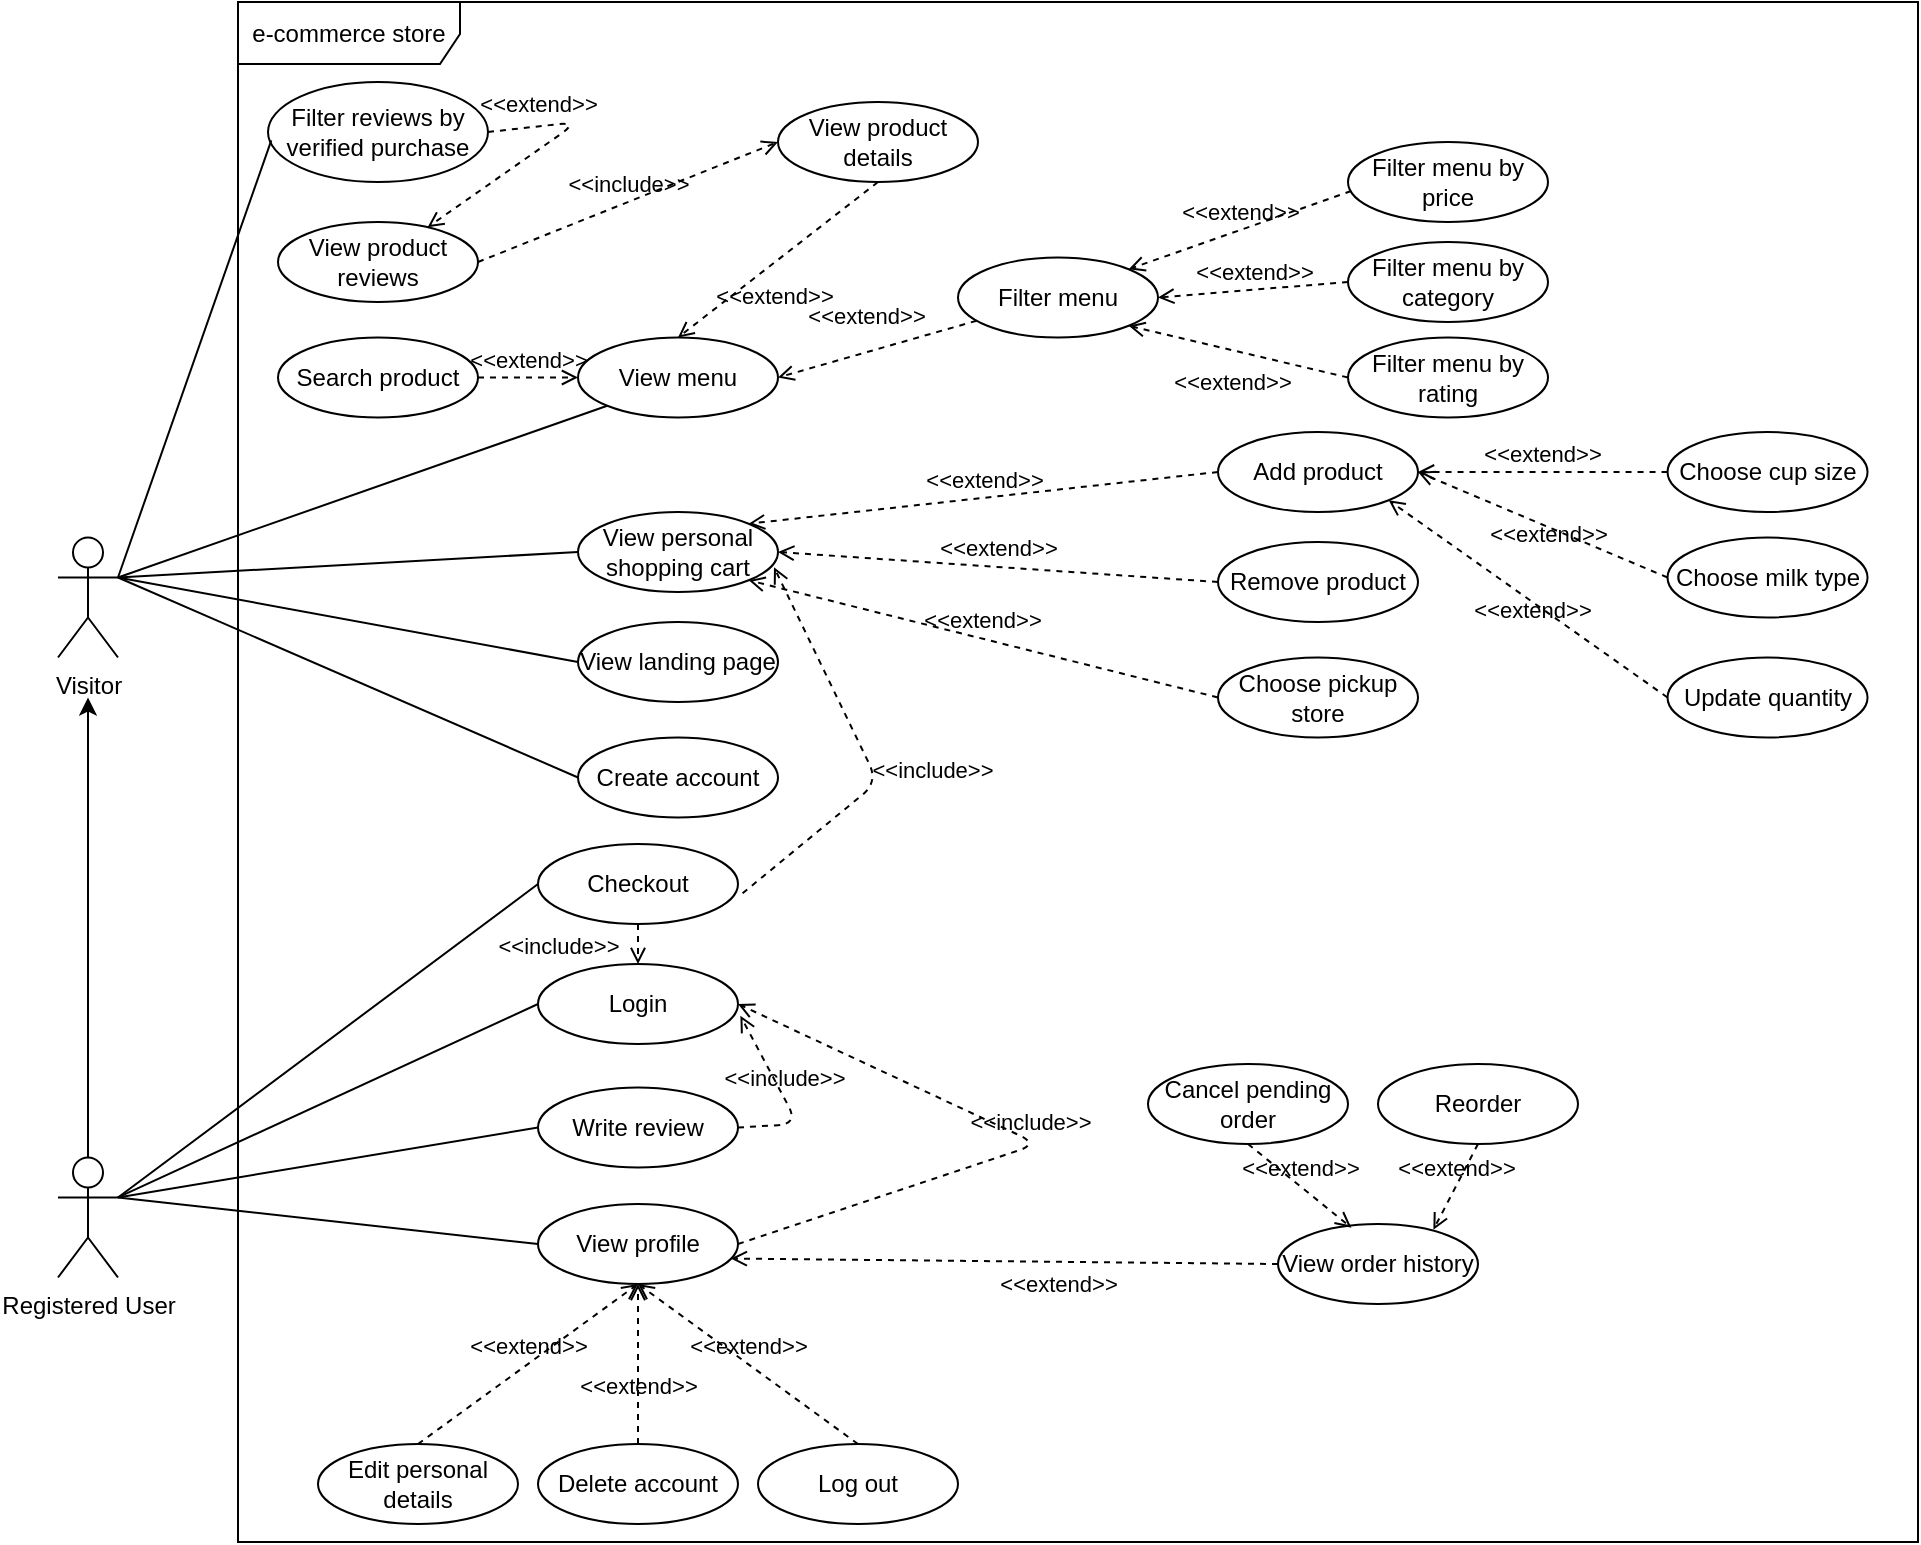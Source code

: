 <mxfile>
    <diagram id="r7dJbAfV3GpIy4L5jjtw" name="e-commerce store">
        <mxGraphModel dx="1486" dy="977" grid="1" gridSize="10" guides="1" tooltips="1" connect="1" arrows="1" fold="1" page="1" pageScale="1" pageWidth="1169" pageHeight="827" math="0" shadow="0">
            <root>
                <mxCell id="0"/>
                <mxCell id="1" parent="0"/>
                <mxCell id="3" value="Visitor" style="shape=umlActor;verticalLabelPosition=bottom;verticalAlign=top;html=1;" parent="1" vertex="1">
                    <mxGeometry x="90" y="287.75" width="30" height="60" as="geometry"/>
                </mxCell>
                <mxCell id="9" style="edgeStyle=none;html=1;" parent="1" source="4" edge="1">
                    <mxGeometry relative="1" as="geometry">
                        <mxPoint x="105" y="367.75" as="targetPoint"/>
                    </mxGeometry>
                </mxCell>
                <mxCell id="4" value="Registered User" style="shape=umlActor;verticalLabelPosition=bottom;verticalAlign=top;html=1;" parent="1" vertex="1">
                    <mxGeometry x="90" y="597.75" width="30" height="60" as="geometry"/>
                </mxCell>
                <mxCell id="14" value="View order history" style="ellipse;whiteSpace=wrap;html=1;" parent="1" vertex="1">
                    <mxGeometry x="700" y="631" width="100" height="40" as="geometry"/>
                </mxCell>
                <mxCell id="18" value="Write review" style="ellipse;whiteSpace=wrap;html=1;" parent="1" vertex="1">
                    <mxGeometry x="330" y="562.75" width="100" height="40" as="geometry"/>
                </mxCell>
                <mxCell id="23" value="Login" style="ellipse;whiteSpace=wrap;html=1;align=center;" parent="1" vertex="1">
                    <mxGeometry x="330" y="501" width="100" height="40" as="geometry"/>
                </mxCell>
                <mxCell id="29" value="View landing page" style="ellipse;whiteSpace=wrap;html=1;align=center;" parent="1" vertex="1">
                    <mxGeometry x="350" y="330" width="100" height="40" as="geometry"/>
                </mxCell>
                <mxCell id="30" value="" style="endArrow=none;html=1;rounded=0;exitX=0;exitY=0.5;exitDx=0;exitDy=0;entryX=1;entryY=0.333;entryDx=0;entryDy=0;entryPerimeter=0;" parent="1" source="29" target="3" edge="1">
                    <mxGeometry relative="1" as="geometry">
                        <mxPoint x="652.5" y="359.25" as="sourcePoint"/>
                        <mxPoint x="120" y="310" as="targetPoint"/>
                    </mxGeometry>
                </mxCell>
                <mxCell id="31" value="View product reviews" style="ellipse;whiteSpace=wrap;html=1;" parent="1" vertex="1">
                    <mxGeometry x="200" y="130" width="100" height="40" as="geometry"/>
                </mxCell>
                <mxCell id="33" value="Create account" style="ellipse;whiteSpace=wrap;html=1;" parent="1" vertex="1">
                    <mxGeometry x="350" y="387.75" width="100" height="40" as="geometry"/>
                </mxCell>
                <mxCell id="34" value="" style="endArrow=none;html=1;rounded=0;exitX=0;exitY=0.5;exitDx=0;exitDy=0;entryX=1;entryY=0.333;entryDx=0;entryDy=0;entryPerimeter=0;" parent="1" source="33" target="3" edge="1">
                    <mxGeometry relative="1" as="geometry">
                        <mxPoint x="652.5" y="359.25" as="sourcePoint"/>
                        <mxPoint x="170" y="307.75" as="targetPoint"/>
                    </mxGeometry>
                </mxCell>
                <mxCell id="38" value="View profile" style="ellipse;whiteSpace=wrap;html=1;" parent="1" vertex="1">
                    <mxGeometry x="330" y="621" width="100" height="40" as="geometry"/>
                </mxCell>
                <mxCell id="42" value="Filter menu" style="ellipse;whiteSpace=wrap;html=1;align=center;" parent="1" vertex="1">
                    <mxGeometry x="540" y="147.75" width="100" height="40" as="geometry"/>
                </mxCell>
                <mxCell id="43" value="&amp;lt;&amp;lt;extend&amp;gt;&amp;gt;" style="html=1;verticalAlign=bottom;labelBackgroundColor=none;endArrow=open;endFill=0;dashed=1;entryX=1;entryY=0.5;entryDx=0;entryDy=0;" parent="1" source="42" target="44" edge="1">
                    <mxGeometry x="0.068" y="-9" width="160" relative="1" as="geometry">
                        <mxPoint x="600" y="242.25" as="sourcePoint"/>
                        <mxPoint x="750" y="212.25" as="targetPoint"/>
                        <mxPoint as="offset"/>
                    </mxGeometry>
                </mxCell>
                <mxCell id="44" value="View menu" style="ellipse;whiteSpace=wrap;html=1;align=center;" parent="1" vertex="1">
                    <mxGeometry x="350" y="187.75" width="100" height="40" as="geometry"/>
                </mxCell>
                <mxCell id="45" value="Add product" style="ellipse;whiteSpace=wrap;html=1;align=center;" parent="1" vertex="1">
                    <mxGeometry x="670" y="235" width="100" height="40" as="geometry"/>
                </mxCell>
                <mxCell id="50" value="Choose cup size" style="ellipse;whiteSpace=wrap;html=1;align=center;" parent="1" vertex="1">
                    <mxGeometry x="894.77" y="235" width="100" height="40" as="geometry"/>
                </mxCell>
                <mxCell id="51" value="&amp;lt;&amp;lt;extend&amp;gt;&amp;gt;" style="html=1;verticalAlign=bottom;labelBackgroundColor=none;endArrow=open;endFill=0;dashed=1;entryX=1;entryY=0.5;entryDx=0;entryDy=0;exitX=0;exitY=0.5;exitDx=0;exitDy=0;" parent="1" source="50" target="45" edge="1">
                    <mxGeometry width="160" relative="1" as="geometry">
                        <mxPoint x="904.77" y="215" as="sourcePoint"/>
                        <mxPoint x="814.77" y="215" as="targetPoint"/>
                    </mxGeometry>
                </mxCell>
                <mxCell id="52" value="Filter reviews by verified purchase" style="ellipse;whiteSpace=wrap;html=1;align=center;" parent="1" vertex="1">
                    <mxGeometry x="195" y="60" width="110" height="50" as="geometry"/>
                </mxCell>
                <mxCell id="65" value="&amp;lt;&amp;lt;extend&amp;gt;&amp;gt;" style="html=1;verticalAlign=bottom;labelBackgroundColor=none;endArrow=open;endFill=0;dashed=1;entryX=0.964;entryY=0.682;entryDx=0;entryDy=0;entryPerimeter=0;exitX=0;exitY=0.5;exitDx=0;exitDy=0;" parent="1" source="14" target="38" edge="1">
                    <mxGeometry x="-0.2" y="20" width="160" relative="1" as="geometry">
                        <mxPoint x="490" y="709.75" as="sourcePoint"/>
                        <mxPoint x="760" y="702.75" as="targetPoint"/>
                        <mxPoint as="offset"/>
                    </mxGeometry>
                </mxCell>
                <mxCell id="70" value="" style="endArrow=none;html=1;rounded=0;exitX=0;exitY=0.5;exitDx=0;exitDy=0;entryX=1;entryY=0.333;entryDx=0;entryDy=0;entryPerimeter=0;" parent="1" source="18" target="4" edge="1">
                    <mxGeometry relative="1" as="geometry">
                        <mxPoint x="802.5" y="609.25" as="sourcePoint"/>
                        <mxPoint x="190" y="627.75" as="targetPoint"/>
                    </mxGeometry>
                </mxCell>
                <mxCell id="72" value="" style="endArrow=none;html=1;rounded=0;exitX=0;exitY=0.5;exitDx=0;exitDy=0;entryX=1;entryY=0.333;entryDx=0;entryDy=0;entryPerimeter=0;" parent="1" source="38" target="4" edge="1">
                    <mxGeometry relative="1" as="geometry">
                        <mxPoint x="802.5" y="609.25" as="sourcePoint"/>
                        <mxPoint x="190" y="627.75" as="targetPoint"/>
                    </mxGeometry>
                </mxCell>
                <mxCell id="76" value="" style="endArrow=none;html=1;rounded=0;exitX=0;exitY=0.5;exitDx=0;exitDy=0;entryX=1;entryY=0.333;entryDx=0;entryDy=0;entryPerimeter=0;" parent="1" source="23" target="4" edge="1">
                    <mxGeometry relative="1" as="geometry">
                        <mxPoint x="415" y="587.75" as="sourcePoint"/>
                        <mxPoint x="190" y="627.75" as="targetPoint"/>
                    </mxGeometry>
                </mxCell>
                <mxCell id="80" value="&amp;lt;&amp;lt;include&amp;gt;&amp;gt;" style="html=1;verticalAlign=bottom;labelBackgroundColor=none;endArrow=open;endFill=0;dashed=1;exitX=1;exitY=0.5;exitDx=0;exitDy=0;entryX=1.012;entryY=0.647;entryDx=0;entryDy=0;entryPerimeter=0;" parent="1" source="18" target="23" edge="1">
                    <mxGeometry width="160" relative="1" as="geometry">
                        <mxPoint x="650" y="532.75" as="sourcePoint"/>
                        <mxPoint x="810" y="532.75" as="targetPoint"/>
                        <Array as="points">
                            <mxPoint x="460" y="581"/>
                        </Array>
                    </mxGeometry>
                </mxCell>
                <mxCell id="81" value="&amp;lt;&amp;lt;include&amp;gt;&amp;gt;" style="html=1;verticalAlign=bottom;labelBackgroundColor=none;endArrow=open;endFill=0;dashed=1;exitX=1;exitY=0.5;exitDx=0;exitDy=0;entryX=1;entryY=0.5;entryDx=0;entryDy=0;" parent="1" source="38" target="23" edge="1">
                    <mxGeometry width="160" relative="1" as="geometry">
                        <mxPoint x="650" y="532.75" as="sourcePoint"/>
                        <mxPoint x="810" y="532.75" as="targetPoint"/>
                        <Array as="points">
                            <mxPoint x="580" y="591"/>
                        </Array>
                    </mxGeometry>
                </mxCell>
                <mxCell id="88" value="" style="endArrow=none;html=1;rounded=0;exitX=0;exitY=1;exitDx=0;exitDy=0;entryX=1;entryY=0.333;entryDx=0;entryDy=0;entryPerimeter=0;" parent="1" source="44" target="3" edge="1">
                    <mxGeometry relative="1" as="geometry">
                        <mxPoint x="652.5" y="219.25" as="sourcePoint"/>
                        <mxPoint x="160" y="307.75" as="targetPoint"/>
                    </mxGeometry>
                </mxCell>
                <mxCell id="90" value="Search product" style="ellipse;whiteSpace=wrap;html=1;align=center;" parent="1" vertex="1">
                    <mxGeometry x="200" y="187.75" width="100" height="40" as="geometry"/>
                </mxCell>
                <mxCell id="91" value="&amp;lt;&amp;lt;extend&amp;gt;&amp;gt;" style="html=1;verticalAlign=bottom;labelBackgroundColor=none;endArrow=open;endFill=0;dashed=1;exitX=1;exitY=0.5;exitDx=0;exitDy=0;entryX=0;entryY=0.5;entryDx=0;entryDy=0;" parent="1" source="90" target="44" edge="1">
                    <mxGeometry width="160" relative="1" as="geometry">
                        <mxPoint x="640" y="270" as="sourcePoint"/>
                        <mxPoint x="460" y="133.5" as="targetPoint"/>
                    </mxGeometry>
                </mxCell>
                <mxCell id="98" value="Choose pickup store" style="ellipse;whiteSpace=wrap;html=1;align=center;" parent="1" vertex="1">
                    <mxGeometry x="670" y="347.75" width="100" height="40" as="geometry"/>
                </mxCell>
                <mxCell id="XbPrcGO4-XS4k4z2lHRN-110" value="e-commerce store" style="shape=umlFrame;whiteSpace=wrap;html=1;width=111;height=31;" parent="1" vertex="1">
                    <mxGeometry x="180" y="20" width="840" height="770" as="geometry"/>
                </mxCell>
                <mxCell id="oYWEfLsK_cTWuY05dIQU-110" value="View product details" style="ellipse;whiteSpace=wrap;html=1;align=center;" parent="1" vertex="1">
                    <mxGeometry x="450" y="70" width="100" height="40" as="geometry"/>
                </mxCell>
                <mxCell id="oYWEfLsK_cTWuY05dIQU-111" value="&amp;lt;&amp;lt;extend&amp;gt;&amp;gt;" style="html=1;verticalAlign=bottom;labelBackgroundColor=none;endArrow=open;endFill=0;dashed=1;exitX=0.5;exitY=1;exitDx=0;exitDy=0;entryX=0.5;entryY=0;entryDx=0;entryDy=0;" parent="1" source="oYWEfLsK_cTWuY05dIQU-110" target="44" edge="1">
                    <mxGeometry x="0.279" y="20" width="160" relative="1" as="geometry">
                        <mxPoint x="610" y="247.75" as="sourcePoint"/>
                        <mxPoint x="770" y="247.75" as="targetPoint"/>
                        <mxPoint as="offset"/>
                    </mxGeometry>
                </mxCell>
                <mxCell id="oYWEfLsK_cTWuY05dIQU-112" value="Filter menu by price" style="ellipse;whiteSpace=wrap;html=1;align=center;" parent="1" vertex="1">
                    <mxGeometry x="735" y="90" width="100" height="40" as="geometry"/>
                </mxCell>
                <mxCell id="oYWEfLsK_cTWuY05dIQU-113" value="Filter menu by category" style="ellipse;whiteSpace=wrap;html=1;align=center;" parent="1" vertex="1">
                    <mxGeometry x="735" y="140" width="100" height="40" as="geometry"/>
                </mxCell>
                <mxCell id="oYWEfLsK_cTWuY05dIQU-114" value="Filter menu by rating" style="ellipse;whiteSpace=wrap;html=1;align=center;" parent="1" vertex="1">
                    <mxGeometry x="735" y="187.75" width="100" height="40" as="geometry"/>
                </mxCell>
                <mxCell id="oYWEfLsK_cTWuY05dIQU-116" value="&amp;lt;&amp;lt;extend&amp;gt;&amp;gt;" style="html=1;verticalAlign=bottom;labelBackgroundColor=none;endArrow=open;endFill=0;dashed=1;exitX=0.016;exitY=0.613;exitDx=0;exitDy=0;exitPerimeter=0;entryX=1;entryY=0;entryDx=0;entryDy=0;" parent="1" source="oYWEfLsK_cTWuY05dIQU-112" target="42" edge="1">
                    <mxGeometry width="160" relative="1" as="geometry">
                        <mxPoint x="450" y="297.75" as="sourcePoint"/>
                        <mxPoint x="590" y="147.75" as="targetPoint"/>
                    </mxGeometry>
                </mxCell>
                <mxCell id="oYWEfLsK_cTWuY05dIQU-117" value="&amp;lt;&amp;lt;extend&amp;gt;&amp;gt;" style="html=1;verticalAlign=bottom;labelBackgroundColor=none;endArrow=open;endFill=0;dashed=1;exitX=0;exitY=0.5;exitDx=0;exitDy=0;entryX=1;entryY=0.5;entryDx=0;entryDy=0;" parent="1" source="oYWEfLsK_cTWuY05dIQU-113" target="42" edge="1">
                    <mxGeometry width="160" relative="1" as="geometry">
                        <mxPoint x="746.6" y="132.27" as="sourcePoint"/>
                        <mxPoint x="690" y="127.75" as="targetPoint"/>
                    </mxGeometry>
                </mxCell>
                <mxCell id="oYWEfLsK_cTWuY05dIQU-118" value="&amp;lt;&amp;lt;extend&amp;gt;&amp;gt;" style="html=1;verticalAlign=bottom;labelBackgroundColor=none;endArrow=open;endFill=0;dashed=1;exitX=0;exitY=0.5;exitDx=0;exitDy=0;entryX=1;entryY=1;entryDx=0;entryDy=0;" parent="1" source="oYWEfLsK_cTWuY05dIQU-114" target="42" edge="1">
                    <mxGeometry x="-0.033" y="23" width="160" relative="1" as="geometry">
                        <mxPoint x="440" y="317.75" as="sourcePoint"/>
                        <mxPoint x="600" y="317.75" as="targetPoint"/>
                        <mxPoint y="1" as="offset"/>
                    </mxGeometry>
                </mxCell>
                <mxCell id="oYWEfLsK_cTWuY05dIQU-120" value="Checkout" style="ellipse;whiteSpace=wrap;html=1;" parent="1" vertex="1">
                    <mxGeometry x="330" y="441" width="100" height="40" as="geometry"/>
                </mxCell>
                <mxCell id="oYWEfLsK_cTWuY05dIQU-121" value="&amp;lt;&amp;lt;include&amp;gt;&amp;gt;" style="html=1;verticalAlign=bottom;labelBackgroundColor=none;endArrow=open;endFill=0;dashed=1;exitX=1;exitY=0.5;exitDx=0;exitDy=0;entryX=0;entryY=0.5;entryDx=0;entryDy=0;" parent="1" source="31" target="oYWEfLsK_cTWuY05dIQU-110" edge="1">
                    <mxGeometry width="160" relative="1" as="geometry">
                        <mxPoint x="380" y="160" as="sourcePoint"/>
                        <mxPoint x="540" y="160" as="targetPoint"/>
                    </mxGeometry>
                </mxCell>
                <mxCell id="oYWEfLsK_cTWuY05dIQU-124" value="" style="endArrow=none;html=1;rounded=0;exitX=0;exitY=0.5;exitDx=0;exitDy=0;entryX=1;entryY=0.333;entryDx=0;entryDy=0;entryPerimeter=0;" parent="1" source="oYWEfLsK_cTWuY05dIQU-120" target="4" edge="1">
                    <mxGeometry relative="1" as="geometry">
                        <mxPoint x="542.5" y="431.5" as="sourcePoint"/>
                        <mxPoint x="190" y="630" as="targetPoint"/>
                    </mxGeometry>
                </mxCell>
                <mxCell id="oYWEfLsK_cTWuY05dIQU-125" value="Reorder" style="ellipse;whiteSpace=wrap;html=1;" parent="1" vertex="1">
                    <mxGeometry x="750" y="551" width="100" height="40" as="geometry"/>
                </mxCell>
                <mxCell id="oYWEfLsK_cTWuY05dIQU-126" value="Cancel pending order" style="ellipse;whiteSpace=wrap;html=1;" parent="1" vertex="1">
                    <mxGeometry x="635" y="551" width="100" height="40" as="geometry"/>
                </mxCell>
                <mxCell id="oYWEfLsK_cTWuY05dIQU-128" value="Edit personal details" style="ellipse;whiteSpace=wrap;html=1;" parent="1" vertex="1">
                    <mxGeometry x="220" y="741" width="100" height="40" as="geometry"/>
                </mxCell>
                <mxCell id="oYWEfLsK_cTWuY05dIQU-129" value="Delete account" style="ellipse;whiteSpace=wrap;html=1;" parent="1" vertex="1">
                    <mxGeometry x="330" y="741" width="100" height="40" as="geometry"/>
                </mxCell>
                <mxCell id="oYWEfLsK_cTWuY05dIQU-130" value="Log out" style="ellipse;whiteSpace=wrap;html=1;" parent="1" vertex="1">
                    <mxGeometry x="440" y="741" width="100" height="40" as="geometry"/>
                </mxCell>
                <mxCell id="oYWEfLsK_cTWuY05dIQU-132" value="&amp;lt;&amp;lt;extend&amp;gt;&amp;gt;" style="html=1;verticalAlign=bottom;labelBackgroundColor=none;endArrow=open;endFill=0;dashed=1;exitX=0.5;exitY=0;exitDx=0;exitDy=0;entryX=0.5;entryY=1;entryDx=0;entryDy=0;" parent="1" source="oYWEfLsK_cTWuY05dIQU-128" target="38" edge="1">
                    <mxGeometry width="160" relative="1" as="geometry">
                        <mxPoint x="530" y="551" as="sourcePoint"/>
                        <mxPoint x="690" y="551" as="targetPoint"/>
                    </mxGeometry>
                </mxCell>
                <mxCell id="oYWEfLsK_cTWuY05dIQU-133" value="&amp;lt;&amp;lt;extend&amp;gt;&amp;gt;" style="html=1;verticalAlign=bottom;labelBackgroundColor=none;endArrow=open;endFill=0;dashed=1;exitX=0.5;exitY=0;exitDx=0;exitDy=0;entryX=0.5;entryY=1;entryDx=0;entryDy=0;" parent="1" source="oYWEfLsK_cTWuY05dIQU-129" target="38" edge="1">
                    <mxGeometry x="-0.5" width="160" relative="1" as="geometry">
                        <mxPoint x="280" y="751" as="sourcePoint"/>
                        <mxPoint x="390" y="671" as="targetPoint"/>
                        <mxPoint as="offset"/>
                    </mxGeometry>
                </mxCell>
                <mxCell id="oYWEfLsK_cTWuY05dIQU-134" value="&amp;lt;&amp;lt;extend&amp;gt;&amp;gt;" style="html=1;verticalAlign=bottom;labelBackgroundColor=none;endArrow=open;endFill=0;dashed=1;exitX=0.5;exitY=0;exitDx=0;exitDy=0;" parent="1" source="oYWEfLsK_cTWuY05dIQU-130" edge="1">
                    <mxGeometry width="160" relative="1" as="geometry">
                        <mxPoint x="390" y="751" as="sourcePoint"/>
                        <mxPoint x="380" y="661" as="targetPoint"/>
                    </mxGeometry>
                </mxCell>
                <mxCell id="oYWEfLsK_cTWuY05dIQU-135" value="&amp;lt;&amp;lt;extend&amp;gt;&amp;gt;" style="html=1;verticalAlign=bottom;labelBackgroundColor=none;endArrow=open;endFill=0;dashed=1;exitX=0.5;exitY=1;exitDx=0;exitDy=0;entryX=0.777;entryY=0.071;entryDx=0;entryDy=0;entryPerimeter=0;" parent="1" source="oYWEfLsK_cTWuY05dIQU-125" target="14" edge="1">
                    <mxGeometry width="160" relative="1" as="geometry">
                        <mxPoint x="530" y="621" as="sourcePoint"/>
                        <mxPoint x="690" y="621" as="targetPoint"/>
                    </mxGeometry>
                </mxCell>
                <mxCell id="oYWEfLsK_cTWuY05dIQU-136" value="&amp;lt;&amp;lt;extend&amp;gt;&amp;gt;" style="html=1;verticalAlign=bottom;labelBackgroundColor=none;endArrow=open;endFill=0;dashed=1;exitX=0.5;exitY=1;exitDx=0;exitDy=0;entryX=0.367;entryY=0.046;entryDx=0;entryDy=0;entryPerimeter=0;" parent="1" source="oYWEfLsK_cTWuY05dIQU-126" target="14" edge="1">
                    <mxGeometry width="160" relative="1" as="geometry">
                        <mxPoint x="530" y="621" as="sourcePoint"/>
                        <mxPoint x="750" y="671" as="targetPoint"/>
                    </mxGeometry>
                </mxCell>
                <mxCell id="oYWEfLsK_cTWuY05dIQU-138" value="Remove product" style="ellipse;whiteSpace=wrap;html=1;align=center;" parent="1" vertex="1">
                    <mxGeometry x="670" y="290" width="100" height="40" as="geometry"/>
                </mxCell>
                <mxCell id="oYWEfLsK_cTWuY05dIQU-142" value="&amp;lt;&amp;lt;extend&amp;gt;&amp;gt;" style="html=1;verticalAlign=bottom;labelBackgroundColor=none;endArrow=open;endFill=0;dashed=1;exitX=0;exitY=0.5;exitDx=0;exitDy=0;entryX=1;entryY=0.5;entryDx=0;entryDy=0;" parent="1" source="oYWEfLsK_cTWuY05dIQU-138" target="7aCuS_SyKWkOEgxcK_L_-111" edge="1">
                    <mxGeometry width="160" relative="1" as="geometry">
                        <mxPoint x="840" y="280" as="sourcePoint"/>
                        <mxPoint x="560.0" y="300" as="targetPoint"/>
                    </mxGeometry>
                </mxCell>
                <mxCell id="oYWEfLsK_cTWuY05dIQU-143" value="Choose milk type" style="ellipse;whiteSpace=wrap;html=1;align=center;" parent="1" vertex="1">
                    <mxGeometry x="894.77" y="287.75" width="100" height="40" as="geometry"/>
                </mxCell>
                <mxCell id="oYWEfLsK_cTWuY05dIQU-144" value="&amp;lt;&amp;lt;extend&amp;gt;&amp;gt;" style="html=1;verticalAlign=bottom;labelBackgroundColor=none;endArrow=open;endFill=0;dashed=1;entryX=1;entryY=0.5;entryDx=0;entryDy=0;exitX=0;exitY=0.5;exitDx=0;exitDy=0;" parent="1" source="oYWEfLsK_cTWuY05dIQU-143" target="45" edge="1">
                    <mxGeometry x="-0.115" y="11" width="160" relative="1" as="geometry">
                        <mxPoint x="904.77" y="265" as="sourcePoint"/>
                        <mxPoint x="814.77" y="265" as="targetPoint"/>
                        <mxPoint as="offset"/>
                    </mxGeometry>
                </mxCell>
                <mxCell id="7aCuS_SyKWkOEgxcK_L_-111" value="View personal shopping cart" style="ellipse;whiteSpace=wrap;html=1;align=center;" parent="1" vertex="1">
                    <mxGeometry x="350" y="275" width="100" height="40" as="geometry"/>
                </mxCell>
                <mxCell id="7aCuS_SyKWkOEgxcK_L_-113" value="" style="endArrow=none;html=1;rounded=0;exitX=1;exitY=0.333;exitDx=0;exitDy=0;entryX=0;entryY=0.5;entryDx=0;entryDy=0;exitPerimeter=0;" parent="1" source="3" target="7aCuS_SyKWkOEgxcK_L_-111" edge="1">
                    <mxGeometry relative="1" as="geometry">
                        <mxPoint x="522.5" y="371.5" as="sourcePoint"/>
                        <mxPoint x="350" y="310" as="targetPoint"/>
                    </mxGeometry>
                </mxCell>
                <mxCell id="111" value="&amp;lt;&amp;lt;include&amp;gt;&amp;gt;" style="html=1;verticalAlign=bottom;labelBackgroundColor=none;endArrow=open;endFill=0;dashed=1;exitX=0.5;exitY=1;exitDx=0;exitDy=0;entryX=0.5;entryY=0;entryDx=0;entryDy=0;" parent="1" source="oYWEfLsK_cTWuY05dIQU-120" target="23" edge="1">
                    <mxGeometry x="1" y="-40" width="160" relative="1" as="geometry">
                        <mxPoint x="400" y="531" as="sourcePoint"/>
                        <mxPoint x="560" y="531" as="targetPoint"/>
                        <mxPoint as="offset"/>
                    </mxGeometry>
                </mxCell>
                <mxCell id="112" value="&amp;lt;&amp;lt;extend&amp;gt;&amp;gt;" style="html=1;verticalAlign=bottom;labelBackgroundColor=none;endArrow=open;endFill=0;dashed=1;exitX=0;exitY=0.5;exitDx=0;exitDy=0;entryX=1;entryY=1;entryDx=0;entryDy=0;" parent="1" source="98" target="7aCuS_SyKWkOEgxcK_L_-111" edge="1">
                    <mxGeometry x="0.004" width="160" relative="1" as="geometry">
                        <mxPoint x="714.77" y="310" as="sourcePoint"/>
                        <mxPoint x="545.233" y="314.191" as="targetPoint"/>
                        <mxPoint as="offset"/>
                    </mxGeometry>
                </mxCell>
                <mxCell id="113" value="&amp;lt;&amp;lt;extend&amp;gt;&amp;gt;" style="html=1;verticalAlign=bottom;labelBackgroundColor=none;endArrow=open;endFill=0;dashed=1;exitX=0;exitY=0.5;exitDx=0;exitDy=0;entryX=1;entryY=0;entryDx=0;entryDy=0;" parent="1" source="45" target="7aCuS_SyKWkOEgxcK_L_-111" edge="1">
                    <mxGeometry width="160" relative="1" as="geometry">
                        <mxPoint x="714.77" y="360" as="sourcePoint"/>
                        <mxPoint x="545.233" y="285.809" as="targetPoint"/>
                    </mxGeometry>
                </mxCell>
                <mxCell id="114" value="Update quantity" style="ellipse;whiteSpace=wrap;html=1;align=center;" parent="1" vertex="1">
                    <mxGeometry x="894.77" y="347.75" width="100" height="40" as="geometry"/>
                </mxCell>
                <mxCell id="115" value="&amp;lt;&amp;lt;extend&amp;gt;&amp;gt;" style="html=1;verticalAlign=bottom;labelBackgroundColor=none;endArrow=open;endFill=0;dashed=1;entryX=1;entryY=1;entryDx=0;entryDy=0;exitX=0;exitY=0.5;exitDx=0;exitDy=0;" parent="1" source="114" target="45" edge="1">
                    <mxGeometry x="-0.115" y="11" width="160" relative="1" as="geometry">
                        <mxPoint x="904.77" y="317.75" as="sourcePoint"/>
                        <mxPoint x="780" y="265" as="targetPoint"/>
                        <mxPoint as="offset"/>
                    </mxGeometry>
                </mxCell>
                <mxCell id="116" value="&amp;lt;&amp;lt;include&amp;gt;&amp;gt;" style="html=1;verticalAlign=bottom;labelBackgroundColor=none;endArrow=open;endFill=0;dashed=1;exitX=1.023;exitY=0.616;exitDx=0;exitDy=0;exitPerimeter=0;entryX=0.98;entryY=0.69;entryDx=0;entryDy=0;entryPerimeter=0;" parent="1" source="oYWEfLsK_cTWuY05dIQU-120" target="7aCuS_SyKWkOEgxcK_L_-111" edge="1">
                    <mxGeometry x="-0.084" y="-32" width="160" relative="1" as="geometry">
                        <mxPoint x="560" y="360" as="sourcePoint"/>
                        <mxPoint x="720" y="360" as="targetPoint"/>
                        <Array as="points">
                            <mxPoint x="500" y="410"/>
                        </Array>
                        <mxPoint x="1" y="24" as="offset"/>
                    </mxGeometry>
                </mxCell>
                <mxCell id="118" value="" style="endArrow=none;html=1;rounded=0;entryX=0.015;entryY=0.584;entryDx=0;entryDy=0;entryPerimeter=0;exitX=1;exitY=0.333;exitDx=0;exitDy=0;exitPerimeter=0;" parent="1" source="3" target="52" edge="1">
                    <mxGeometry relative="1" as="geometry">
                        <mxPoint x="120" y="310" as="sourcePoint"/>
                        <mxPoint x="180" y="150" as="targetPoint"/>
                    </mxGeometry>
                </mxCell>
                <mxCell id="119" value="&amp;lt;&amp;lt;extend&amp;gt;&amp;gt;" style="html=1;verticalAlign=bottom;labelBackgroundColor=none;endArrow=open;endFill=0;dashed=1;exitX=1;exitY=0.5;exitDx=0;exitDy=0;" parent="1" source="52" target="31" edge="1">
                    <mxGeometry x="-0.629" y="2" width="160" relative="1" as="geometry">
                        <mxPoint x="320" y="90" as="sourcePoint"/>
                        <mxPoint x="480" y="90" as="targetPoint"/>
                        <Array as="points">
                            <mxPoint x="350" y="80"/>
                        </Array>
                        <mxPoint as="offset"/>
                    </mxGeometry>
                </mxCell>
            </root>
        </mxGraphModel>
    </diagram>
    <diagram id="YCsV4Q36g4eCpAtGL3oJ" name="admin-dashboard">
        <mxGraphModel dx="1486" dy="977" grid="1" gridSize="10" guides="1" tooltips="1" connect="1" arrows="1" fold="1" page="1" pageScale="1" pageWidth="1169" pageHeight="827" math="0" shadow="0">
            <root>
                <mxCell id="0"/>
                <mxCell id="1" parent="0"/>
                <mxCell id="qYANGDcUilez0iDTnZ3_-1" value="Logged in Administrator" style="shape=umlActor;verticalLabelPosition=bottom;verticalAlign=top;html=1;" parent="1" vertex="1">
                    <mxGeometry x="160" y="280" width="30" height="60" as="geometry"/>
                </mxCell>
                <mxCell id="qYANGDcUilez0iDTnZ3_-15" value="" style="endArrow=none;html=1;rounded=0;entryX=0;entryY=0.5;entryDx=0;entryDy=0;exitX=1;exitY=0.333;exitDx=0;exitDy=0;exitPerimeter=0;" parent="1" source="qYANGDcUilez0iDTnZ3_-1" target="IsLR2sInOmNp38VUzQNV-3" edge="1">
                    <mxGeometry relative="1" as="geometry">
                        <mxPoint x="390" y="330" as="sourcePoint"/>
                        <mxPoint x="430" y="355" as="targetPoint"/>
                    </mxGeometry>
                </mxCell>
                <mxCell id="qYANGDcUilez0iDTnZ3_-17" value="" style="endArrow=none;html=1;rounded=0;entryX=1;entryY=0.333;entryDx=0;entryDy=0;entryPerimeter=0;exitX=0;exitY=0.5;exitDx=0;exitDy=0;" parent="1" source="IsLR2sInOmNp38VUzQNV-1" target="qYANGDcUilez0iDTnZ3_-1" edge="1">
                    <mxGeometry relative="1" as="geometry">
                        <mxPoint x="430.42" y="236.25" as="sourcePoint"/>
                        <mxPoint x="350" y="290" as="targetPoint"/>
                    </mxGeometry>
                </mxCell>
                <mxCell id="qYANGDcUilez0iDTnZ3_-19" value="" style="endArrow=none;html=1;rounded=0;exitX=-0.004;exitY=0.613;exitDx=0;exitDy=0;entryX=1;entryY=0.333;entryDx=0;entryDy=0;entryPerimeter=0;exitPerimeter=0;" parent="1" source="IsLR2sInOmNp38VUzQNV-13" target="qYANGDcUilez0iDTnZ3_-1" edge="1">
                    <mxGeometry relative="1" as="geometry">
                        <mxPoint x="460.0" y="635" as="sourcePoint"/>
                        <mxPoint x="230" y="430" as="targetPoint"/>
                    </mxGeometry>
                </mxCell>
                <mxCell id="qYANGDcUilez0iDTnZ3_-20" value="" style="endArrow=none;html=1;rounded=0;exitX=0;exitY=0.5;exitDx=0;exitDy=0;entryX=1;entryY=0.333;entryDx=0;entryDy=0;entryPerimeter=0;" parent="1" source="IsLR2sInOmNp38VUzQNV-12" target="qYANGDcUilez0iDTnZ3_-1" edge="1">
                    <mxGeometry relative="1" as="geometry">
                        <mxPoint x="440.0" y="575" as="sourcePoint"/>
                        <mxPoint x="320" y="330" as="targetPoint"/>
                    </mxGeometry>
                </mxCell>
                <mxCell id="qYANGDcUilez0iDTnZ3_-21" value="" style="endArrow=none;html=1;rounded=0;exitX=0;exitY=0.5;exitDx=0;exitDy=0;entryX=1;entryY=0.333;entryDx=0;entryDy=0;entryPerimeter=0;" parent="1" source="IsLR2sInOmNp38VUzQNV-5" target="qYANGDcUilez0iDTnZ3_-1" edge="1">
                    <mxGeometry relative="1" as="geometry">
                        <mxPoint x="440" y="509.97" as="sourcePoint"/>
                        <mxPoint x="540" y="420" as="targetPoint"/>
                    </mxGeometry>
                </mxCell>
                <mxCell id="qYANGDcUilez0iDTnZ3_-22" value="" style="endArrow=none;html=1;rounded=0;entryX=0;entryY=0.5;entryDx=0;entryDy=0;exitX=1;exitY=0.333;exitDx=0;exitDy=0;exitPerimeter=0;" parent="1" source="qYANGDcUilez0iDTnZ3_-1" target="IsLR2sInOmNp38VUzQNV-4" edge="1">
                    <mxGeometry relative="1" as="geometry">
                        <mxPoint x="712.5" y="481.5" as="sourcePoint"/>
                        <mxPoint x="430" y="445" as="targetPoint"/>
                    </mxGeometry>
                </mxCell>
                <mxCell id="zNc4y6tBU-rgkUzwg6__-1" value="admin-dashboard" style="shape=umlFrame;whiteSpace=wrap;html=1;width=120;height=30;" parent="1" vertex="1">
                    <mxGeometry x="240" y="84" width="610" height="700" as="geometry"/>
                </mxCell>
                <mxCell id="IsLR2sInOmNp38VUzQNV-1" value="View customer reviews" style="ellipse;whiteSpace=wrap;html=1;align=center;" parent="1" vertex="1">
                    <mxGeometry x="380" y="160" width="100" height="40" as="geometry"/>
                </mxCell>
                <mxCell id="IsLR2sInOmNp38VUzQNV-3" value="Log out" style="ellipse;whiteSpace=wrap;html=1;align=center;" parent="1" vertex="1">
                    <mxGeometry x="380" y="230" width="100" height="40" as="geometry"/>
                </mxCell>
                <mxCell id="IsLR2sInOmNp38VUzQNV-4" value="View analytics dashboard" style="ellipse;whiteSpace=wrap;html=1;align=center;" parent="1" vertex="1">
                    <mxGeometry x="527.5" y="581.5" width="100" height="40" as="geometry"/>
                </mxCell>
                <mxCell id="IsLR2sInOmNp38VUzQNV-5" value="View product&lt;br&gt;catalog" style="ellipse;whiteSpace=wrap;html=1;align=center;" parent="1" vertex="1">
                    <mxGeometry x="380" y="360" width="100" height="40" as="geometry"/>
                </mxCell>
                <mxCell id="IsLR2sInOmNp38VUzQNV-6" value="Add new product" style="ellipse;whiteSpace=wrap;html=1;align=center;" parent="1" vertex="1">
                    <mxGeometry x="620" y="374" width="100" height="40" as="geometry"/>
                </mxCell>
                <mxCell id="IsLR2sInOmNp38VUzQNV-7" value="Update product" style="ellipse;whiteSpace=wrap;html=1;align=center;" parent="1" vertex="1">
                    <mxGeometry x="620" y="430" width="100" height="40" as="geometry"/>
                </mxCell>
                <mxCell id="IsLR2sInOmNp38VUzQNV-8" value="Delete product" style="ellipse;whiteSpace=wrap;html=1;align=center;" parent="1" vertex="1">
                    <mxGeometry x="620" y="320" width="100" height="40" as="geometry"/>
                </mxCell>
                <mxCell id="IsLR2sInOmNp38VUzQNV-9" value="&amp;lt;&amp;lt;extend&amp;gt;&amp;gt;" style="html=1;verticalAlign=bottom;labelBackgroundColor=none;endArrow=open;endFill=0;dashed=1;exitX=0;exitY=0.5;exitDx=0;exitDy=0;entryX=1;entryY=0.5;entryDx=0;entryDy=0;" parent="1" source="IsLR2sInOmNp38VUzQNV-8" target="IsLR2sInOmNp38VUzQNV-5" edge="1">
                    <mxGeometry x="-0.24" y="1" width="160" relative="1" as="geometry">
                        <mxPoint x="625" y="410" as="sourcePoint"/>
                        <mxPoint x="785" y="410" as="targetPoint"/>
                        <mxPoint as="offset"/>
                    </mxGeometry>
                </mxCell>
                <mxCell id="IsLR2sInOmNp38VUzQNV-10" value="&amp;lt;&amp;lt;extend&amp;gt;&amp;gt;" style="html=1;verticalAlign=bottom;labelBackgroundColor=none;endArrow=open;endFill=0;dashed=1;exitX=0;exitY=0.5;exitDx=0;exitDy=0;entryX=1;entryY=0.5;entryDx=0;entryDy=0;" parent="1" source="IsLR2sInOmNp38VUzQNV-6" target="IsLR2sInOmNp38VUzQNV-5" edge="1">
                    <mxGeometry x="-0.351" width="160" relative="1" as="geometry">
                        <mxPoint x="625" y="410" as="sourcePoint"/>
                        <mxPoint x="475" y="400" as="targetPoint"/>
                        <mxPoint as="offset"/>
                    </mxGeometry>
                </mxCell>
                <mxCell id="IsLR2sInOmNp38VUzQNV-11" value="&amp;lt;&amp;lt;extend&amp;gt;&amp;gt;" style="html=1;verticalAlign=bottom;labelBackgroundColor=none;endArrow=open;endFill=0;dashed=1;exitX=0.025;exitY=0.628;exitDx=0;exitDy=0;exitPerimeter=0;entryX=1;entryY=0.5;entryDx=0;entryDy=0;" parent="1" source="IsLR2sInOmNp38VUzQNV-7" target="IsLR2sInOmNp38VUzQNV-5" edge="1">
                    <mxGeometry x="-0.077" y="21" width="160" relative="1" as="geometry">
                        <mxPoint x="555" y="410" as="sourcePoint"/>
                        <mxPoint x="485" y="410" as="targetPoint"/>
                        <mxPoint as="offset"/>
                    </mxGeometry>
                </mxCell>
                <mxCell id="IsLR2sInOmNp38VUzQNV-12" value="View customer details" style="ellipse;whiteSpace=wrap;html=1;align=center;" parent="1" vertex="1">
                    <mxGeometry x="385" y="414" width="100" height="40" as="geometry"/>
                </mxCell>
                <mxCell id="IsLR2sInOmNp38VUzQNV-13" value="View order details" style="ellipse;whiteSpace=wrap;html=1;align=center;" parent="1" vertex="1">
                    <mxGeometry x="527.5" y="531.5" width="100" height="40" as="geometry"/>
                </mxCell>
                <mxCell id="IsLR2sInOmNp38VUzQNV-17" value="Update order status" style="ellipse;whiteSpace=wrap;html=1;align=center;" parent="1" vertex="1">
                    <mxGeometry x="740" y="531.5" width="100" height="40" as="geometry"/>
                </mxCell>
                <mxCell id="IsLR2sInOmNp38VUzQNV-18" value="Print a report" style="ellipse;whiteSpace=wrap;html=1;align=center;" parent="1" vertex="1">
                    <mxGeometry x="670" y="661.5" width="100" height="40" as="geometry"/>
                </mxCell>
                <mxCell id="IsLR2sInOmNp38VUzQNV-19" value="&amp;lt;&amp;lt;extend&amp;gt;&amp;gt;" style="html=1;verticalAlign=bottom;labelBackgroundColor=none;endArrow=open;endFill=0;dashed=1;exitX=0.5;exitY=0;exitDx=0;exitDy=0;" parent="1" source="IsLR2sInOmNp38VUzQNV-18" target="IsLR2sInOmNp38VUzQNV-4" edge="1">
                    <mxGeometry x="-0.108" y="-4" width="160" relative="1" as="geometry">
                        <mxPoint x="717.5" y="451.5" as="sourcePoint"/>
                        <mxPoint x="877.5" y="451.5" as="targetPoint"/>
                        <mxPoint as="offset"/>
                    </mxGeometry>
                </mxCell>
                <mxCell id="IsLR2sInOmNp38VUzQNV-20" value="&amp;lt;&amp;lt;extend&amp;gt;&amp;gt;" style="html=1;verticalAlign=bottom;labelBackgroundColor=none;endArrow=open;endFill=0;dashed=1;exitX=0;exitY=0.5;exitDx=0;exitDy=0;" parent="1" source="IsLR2sInOmNp38VUzQNV-17" target="IsLR2sInOmNp38VUzQNV-13" edge="1">
                    <mxGeometry width="160" relative="1" as="geometry">
                        <mxPoint x="570" y="430" as="sourcePoint"/>
                        <mxPoint x="730" y="430" as="targetPoint"/>
                    </mxGeometry>
                </mxCell>
                <mxCell id="IsLR2sInOmNp38VUzQNV-21" value="Respond to review" style="ellipse;whiteSpace=wrap;html=1;align=center;" parent="1" vertex="1">
                    <mxGeometry x="620" y="190" width="100" height="40" as="geometry"/>
                </mxCell>
                <mxCell id="IsLR2sInOmNp38VUzQNV-22" value="&amp;lt;&amp;lt;extend&amp;gt;&amp;gt;" style="html=1;verticalAlign=bottom;labelBackgroundColor=none;endArrow=open;endFill=0;dashed=1;exitX=0;exitY=1;exitDx=0;exitDy=0;entryX=0.973;entryY=0.623;entryDx=0;entryDy=0;entryPerimeter=0;" parent="1" source="IsLR2sInOmNp38VUzQNV-21" target="IsLR2sInOmNp38VUzQNV-1" edge="1">
                    <mxGeometry x="0.085" y="-44" width="160" relative="1" as="geometry">
                        <mxPoint x="570" y="80" as="sourcePoint"/>
                        <mxPoint x="730" y="80" as="targetPoint"/>
                        <mxPoint as="offset"/>
                    </mxGeometry>
                </mxCell>
                <mxCell id="IsLR2sInOmNp38VUzQNV-23" value="Delete review" style="ellipse;whiteSpace=wrap;html=1;align=center;" parent="1" vertex="1">
                    <mxGeometry x="620" y="110" width="100" height="40" as="geometry"/>
                </mxCell>
                <mxCell id="IsLR2sInOmNp38VUzQNV-24" value="&amp;lt;&amp;lt;extend&amp;gt;&amp;gt;" style="html=1;verticalAlign=bottom;labelBackgroundColor=none;endArrow=open;endFill=0;dashed=1;exitX=0.559;exitY=1.025;exitDx=0;exitDy=0;exitPerimeter=0;entryX=1;entryY=0.5;entryDx=0;entryDy=0;" parent="1" source="IsLR2sInOmNp38VUzQNV-23" target="IsLR2sInOmNp38VUzQNV-1" edge="1">
                    <mxGeometry x="0.228" y="59" width="160" relative="1" as="geometry">
                        <mxPoint x="570" y="80" as="sourcePoint"/>
                        <mxPoint x="730" y="80" as="targetPoint"/>
                        <mxPoint as="offset"/>
                    </mxGeometry>
                </mxCell>
                <mxCell id="IsLR2sInOmNp38VUzQNV-26" value="Send promotional email" style="ellipse;whiteSpace=wrap;html=1;align=center;" parent="1" vertex="1">
                    <mxGeometry x="375" y="290" width="110" height="50" as="geometry"/>
                </mxCell>
                <mxCell id="IsLR2sInOmNp38VUzQNV-28" value="View popular products" style="ellipse;whiteSpace=wrap;html=1;align=center;" parent="1" vertex="1">
                    <mxGeometry x="437.5" y="661.5" width="100" height="40" as="geometry"/>
                </mxCell>
                <mxCell id="IsLR2sInOmNp38VUzQNV-29" value="View product performance" style="ellipse;whiteSpace=wrap;html=1;align=center;" parent="1" vertex="1">
                    <mxGeometry x="552.5" y="661.5" width="100" height="40" as="geometry"/>
                </mxCell>
                <mxCell id="IsLR2sInOmNp38VUzQNV-32" value="&amp;lt;&amp;lt;extend&amp;gt;&amp;gt;" style="html=1;verticalAlign=bottom;labelBackgroundColor=none;endArrow=open;endFill=0;dashed=1;entryX=0.24;entryY=0.93;entryDx=0;entryDy=0;entryPerimeter=0;" parent="1" source="IsLR2sInOmNp38VUzQNV-28" target="IsLR2sInOmNp38VUzQNV-4" edge="1">
                    <mxGeometry x="-0.724" y="21" width="160" relative="1" as="geometry">
                        <mxPoint x="657.5" y="521.5" as="sourcePoint"/>
                        <mxPoint x="817.5" y="521.5" as="targetPoint"/>
                        <mxPoint as="offset"/>
                    </mxGeometry>
                </mxCell>
                <mxCell id="IsLR2sInOmNp38VUzQNV-33" value="&amp;lt;&amp;lt;extend&amp;gt;&amp;gt;" style="html=1;verticalAlign=bottom;labelBackgroundColor=none;endArrow=open;endFill=0;dashed=1;exitX=0.5;exitY=0;exitDx=0;exitDy=0;entryX=0.5;entryY=1;entryDx=0;entryDy=0;" parent="1" source="IsLR2sInOmNp38VUzQNV-29" target="IsLR2sInOmNp38VUzQNV-4" edge="1">
                    <mxGeometry x="-0.36" y="-12" width="160" relative="1" as="geometry">
                        <mxPoint x="657.5" y="521.5" as="sourcePoint"/>
                        <mxPoint x="817.5" y="521.5" as="targetPoint"/>
                        <mxPoint as="offset"/>
                    </mxGeometry>
                </mxCell>
                <mxCell id="IfinTK6RvqRmD80RLl8U-1" style="edgeStyle=none;html=1;exitX=0.5;exitY=0;exitDx=0;exitDy=0;exitPerimeter=0;" parent="1" source="78GWAeXWzD6nQkva_T5z-1" edge="1">
                    <mxGeometry relative="1" as="geometry">
                        <mxPoint x="175" y="360" as="targetPoint"/>
                    </mxGeometry>
                </mxCell>
                <mxCell id="78GWAeXWzD6nQkva_T5z-1" value="Super Admin" style="shape=umlActor;verticalLabelPosition=bottom;verticalAlign=top;html=1;" parent="1" vertex="1">
                    <mxGeometry x="160" y="630" width="30" height="60" as="geometry"/>
                </mxCell>
                <mxCell id="Kd111qGt7vbtyGmBvuRu-1" value="View admin accounts" style="ellipse;whiteSpace=wrap;html=1;align=center;" parent="1" vertex="1">
                    <mxGeometry x="300" y="630" width="100" height="40" as="geometry"/>
                </mxCell>
                <mxCell id="Kd111qGt7vbtyGmBvuRu-2" value="Delete admin account" style="ellipse;whiteSpace=wrap;html=1;align=center;" parent="1" vertex="1">
                    <mxGeometry x="300" y="720" width="100" height="40" as="geometry"/>
                </mxCell>
                <mxCell id="Kd111qGt7vbtyGmBvuRu-5" value="" style="endArrow=none;html=1;rounded=0;exitX=0;exitY=0.5;exitDx=0;exitDy=0;entryX=1;entryY=0.333;entryDx=0;entryDy=0;entryPerimeter=0;" parent="1" source="Kd111qGt7vbtyGmBvuRu-2" target="78GWAeXWzD6nQkva_T5z-1" edge="1">
                    <mxGeometry relative="1" as="geometry">
                        <mxPoint x="752.5" y="561.5" as="sourcePoint"/>
                        <mxPoint x="580" y="500" as="targetPoint"/>
                    </mxGeometry>
                </mxCell>
                <mxCell id="Kd111qGt7vbtyGmBvuRu-6" value="" style="endArrow=none;html=1;rounded=0;exitX=0;exitY=0.5;exitDx=0;exitDy=0;entryX=1;entryY=0.333;entryDx=0;entryDy=0;entryPerimeter=0;" parent="1" source="Kd111qGt7vbtyGmBvuRu-1" target="78GWAeXWzD6nQkva_T5z-1" edge="1">
                    <mxGeometry relative="1" as="geometry">
                        <mxPoint x="752.5" y="561.5" as="sourcePoint"/>
                        <mxPoint x="580" y="500" as="targetPoint"/>
                    </mxGeometry>
                </mxCell>
                <mxCell id="Kd111qGt7vbtyGmBvuRu-10" value="Add admin account" style="ellipse;whiteSpace=wrap;html=1;align=center;" parent="1" vertex="1">
                    <mxGeometry x="300" y="541.5" width="100" height="40" as="geometry"/>
                </mxCell>
                <mxCell id="Kd111qGt7vbtyGmBvuRu-11" value="&amp;lt;&amp;lt;extend&amp;gt;&amp;gt;" style="html=1;verticalAlign=bottom;labelBackgroundColor=none;endArrow=open;endFill=0;dashed=1;exitX=0.5;exitY=1;exitDx=0;exitDy=0;entryX=0.5;entryY=0;entryDx=0;entryDy=0;" parent="1" source="Kd111qGt7vbtyGmBvuRu-10" target="Kd111qGt7vbtyGmBvuRu-1" edge="1">
                    <mxGeometry width="160" relative="1" as="geometry">
                        <mxPoint x="580" y="450" as="sourcePoint"/>
                        <mxPoint x="740" y="450" as="targetPoint"/>
                    </mxGeometry>
                </mxCell>
                <mxCell id="Kd111qGt7vbtyGmBvuRu-12" value="&amp;lt;&amp;lt;extend&amp;gt;&amp;gt;" style="html=1;verticalAlign=bottom;labelBackgroundColor=none;endArrow=open;endFill=0;dashed=1;exitX=0.5;exitY=0;exitDx=0;exitDy=0;entryX=0.5;entryY=1;entryDx=0;entryDy=0;" parent="1" source="Kd111qGt7vbtyGmBvuRu-2" target="Kd111qGt7vbtyGmBvuRu-1" edge="1">
                    <mxGeometry width="160" relative="1" as="geometry">
                        <mxPoint x="580" y="450" as="sourcePoint"/>
                        <mxPoint x="740" y="450" as="targetPoint"/>
                    </mxGeometry>
                </mxCell>
                <mxCell id="Kd111qGt7vbtyGmBvuRu-19" value="" style="endArrow=none;html=1;rounded=0;exitX=0;exitY=0.5;exitDx=0;exitDy=0;entryX=1;entryY=0.333;entryDx=0;entryDy=0;entryPerimeter=0;" parent="1" source="IsLR2sInOmNp38VUzQNV-26" target="qYANGDcUilez0iDTnZ3_-1" edge="1">
                    <mxGeometry relative="1" as="geometry">
                        <mxPoint x="612.5" y="451.5" as="sourcePoint"/>
                        <mxPoint x="440" y="390" as="targetPoint"/>
                    </mxGeometry>
                </mxCell>
            </root>
        </mxGraphModel>
    </diagram>
</mxfile>